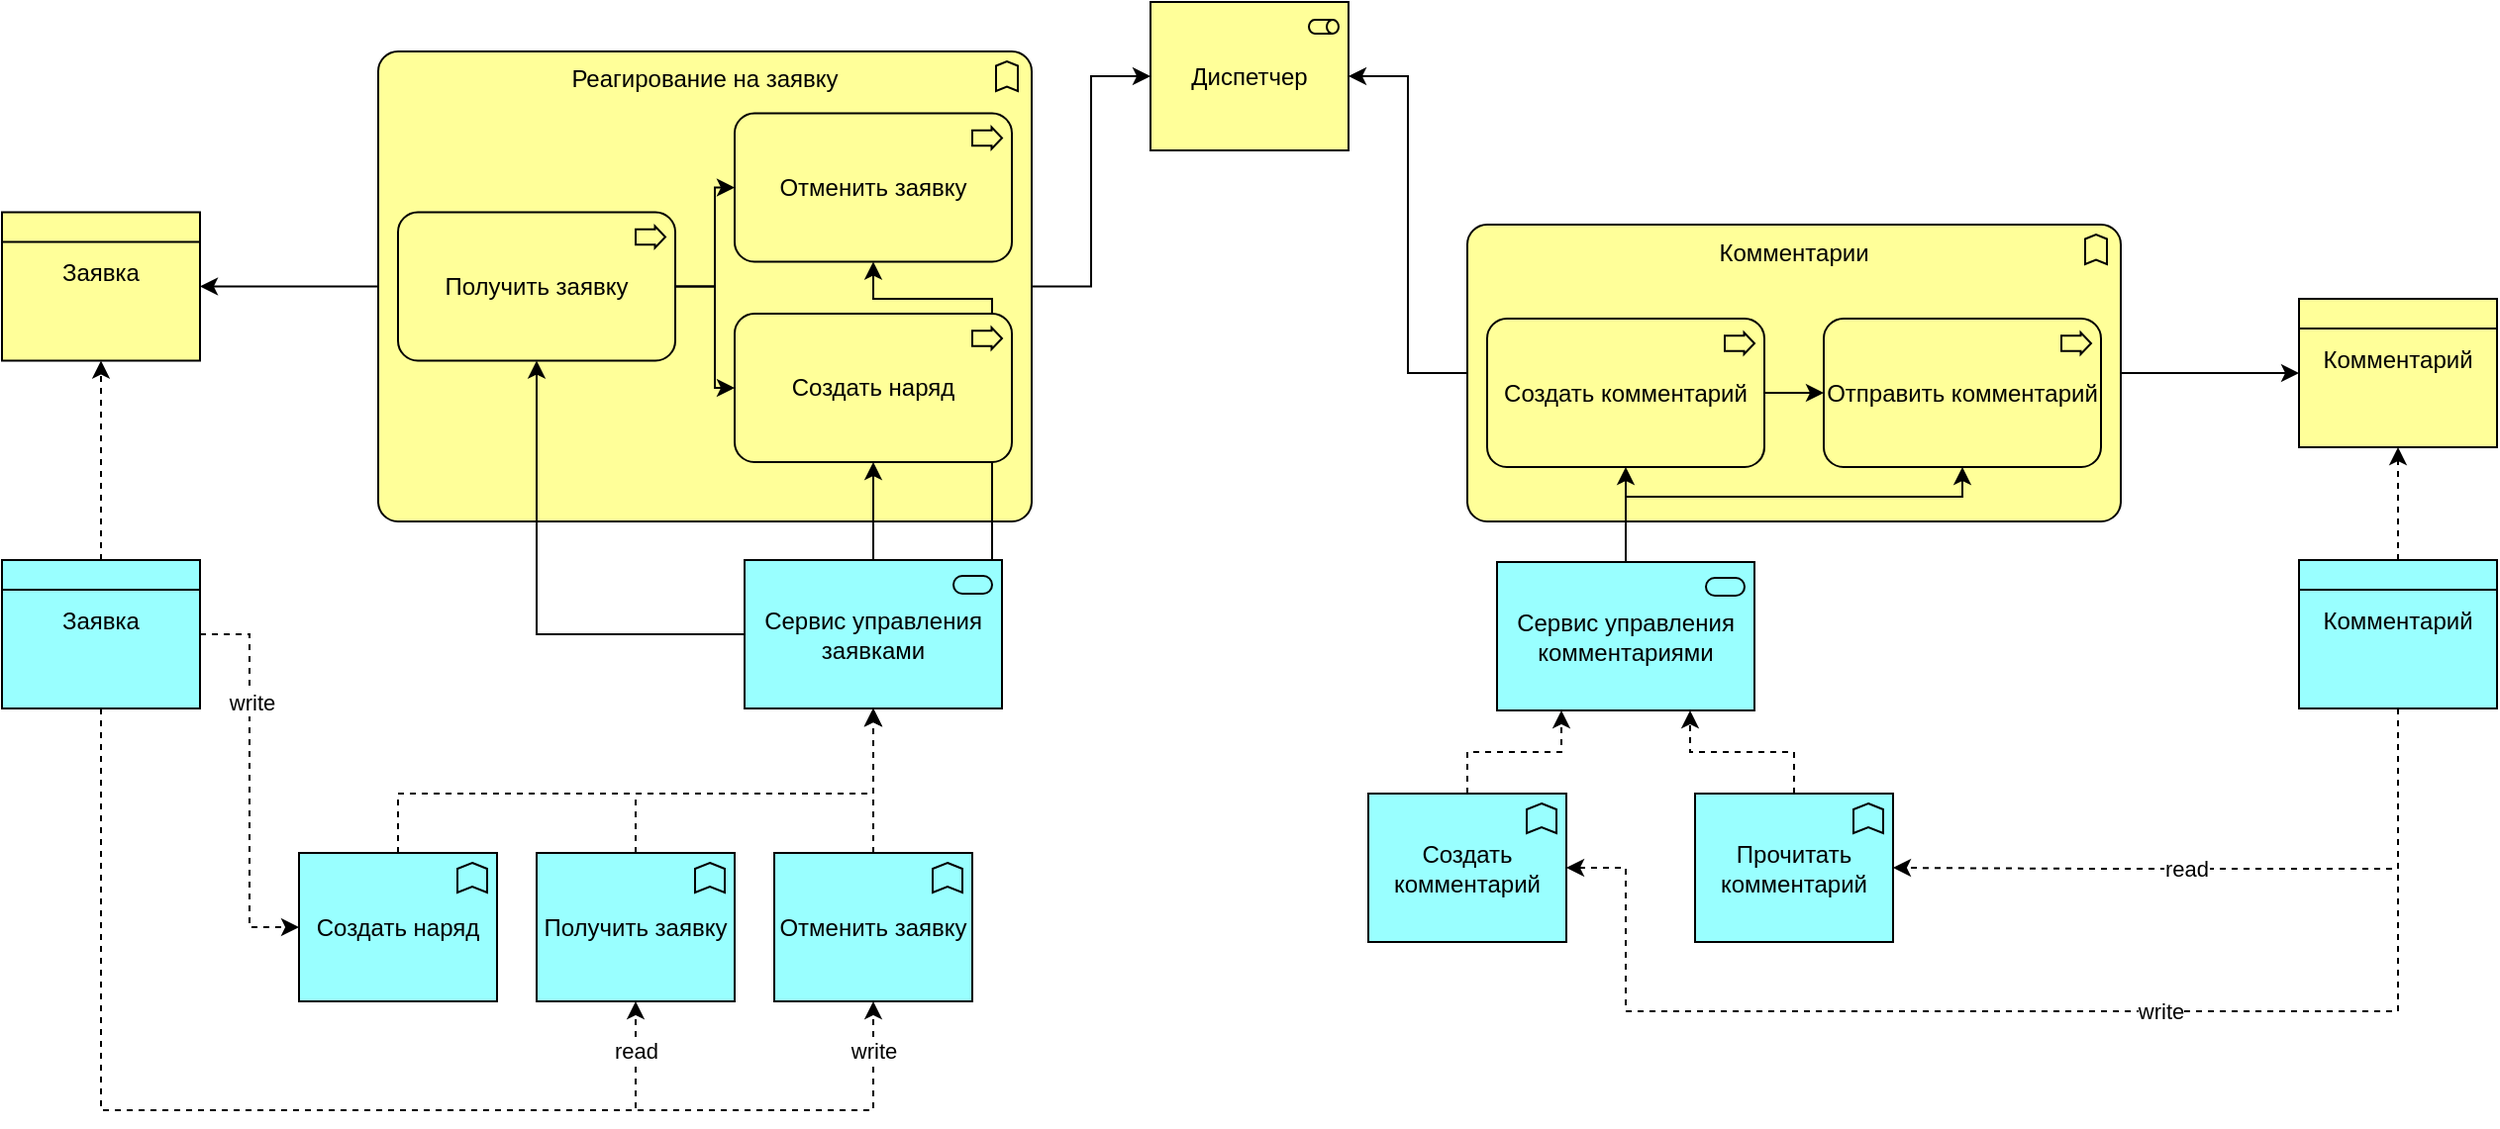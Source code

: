 <mxfile version="20.7.4" type="github">
  <diagram id="3hKTc_W_EMMtfc0N87kb" name="Page-1">
    <mxGraphModel dx="2074" dy="1116" grid="1" gridSize="10" guides="1" tooltips="1" connect="1" arrows="1" fold="1" page="1" pageScale="1" pageWidth="1920" pageHeight="1200" math="0" shadow="0">
      <root>
        <mxCell id="0" />
        <mxCell id="1" parent="0" />
        <mxCell id="nksqvRa2mpdeuNbnUIZ4-7" value="Диспетчер" style="html=1;outlineConnect=0;whiteSpace=wrap;fillColor=#ffff99;shape=mxgraph.archimate.application;appType=role" parent="1" vertex="1">
          <mxGeometry x="710" y="280" width="100" height="75" as="geometry" />
        </mxCell>
        <mxCell id="nksqvRa2mpdeuNbnUIZ4-43" style="edgeStyle=orthogonalEdgeStyle;rounded=0;orthogonalLoop=1;jettySize=auto;html=1;entryX=1;entryY=0.5;entryDx=0;entryDy=0;entryPerimeter=0;" parent="1" source="nksqvRa2mpdeuNbnUIZ4-8" target="nksqvRa2mpdeuNbnUIZ4-41" edge="1">
          <mxGeometry relative="1" as="geometry" />
        </mxCell>
        <mxCell id="nksqvRa2mpdeuNbnUIZ4-64" style="edgeStyle=orthogonalEdgeStyle;rounded=0;orthogonalLoop=1;jettySize=auto;html=1;entryX=0;entryY=0.5;entryDx=0;entryDy=0;entryPerimeter=0;" parent="1" source="nksqvRa2mpdeuNbnUIZ4-8" target="nksqvRa2mpdeuNbnUIZ4-7" edge="1">
          <mxGeometry relative="1" as="geometry" />
        </mxCell>
        <mxCell id="nksqvRa2mpdeuNbnUIZ4-8" value="Реагирование на заявку" style="html=1;outlineConnect=0;whiteSpace=wrap;fillColor=#ffff99;shape=mxgraph.archimate.business;busType=function;verticalAlign=top;" parent="1" vertex="1">
          <mxGeometry x="320" y="305" width="330" height="237.5" as="geometry" />
        </mxCell>
        <mxCell id="nksqvRa2mpdeuNbnUIZ4-15" style="edgeStyle=orthogonalEdgeStyle;rounded=0;orthogonalLoop=1;jettySize=auto;html=1;entryX=0;entryY=0.5;entryDx=0;entryDy=0;entryPerimeter=0;" parent="1" source="nksqvRa2mpdeuNbnUIZ4-9" target="nksqvRa2mpdeuNbnUIZ4-14" edge="1">
          <mxGeometry relative="1" as="geometry" />
        </mxCell>
        <mxCell id="nksqvRa2mpdeuNbnUIZ4-65" style="edgeStyle=orthogonalEdgeStyle;rounded=0;orthogonalLoop=1;jettySize=auto;html=1;entryX=1;entryY=0.5;entryDx=0;entryDy=0;entryPerimeter=0;" parent="1" source="nksqvRa2mpdeuNbnUIZ4-9" target="nksqvRa2mpdeuNbnUIZ4-7" edge="1">
          <mxGeometry relative="1" as="geometry" />
        </mxCell>
        <mxCell id="nksqvRa2mpdeuNbnUIZ4-9" value="Комментарии" style="html=1;outlineConnect=0;whiteSpace=wrap;fillColor=#ffff99;shape=mxgraph.archimate.business;busType=function;verticalAlign=top;" parent="1" vertex="1">
          <mxGeometry x="870" y="392.5" width="330" height="150" as="geometry" />
        </mxCell>
        <mxCell id="nksqvRa2mpdeuNbnUIZ4-28" style="edgeStyle=orthogonalEdgeStyle;rounded=0;orthogonalLoop=1;jettySize=auto;html=1;entryX=0.5;entryY=1;entryDx=0;entryDy=0;entryPerimeter=0;" parent="1" source="nksqvRa2mpdeuNbnUIZ4-10" target="nksqvRa2mpdeuNbnUIZ4-12" edge="1">
          <mxGeometry relative="1" as="geometry" />
        </mxCell>
        <mxCell id="nksqvRa2mpdeuNbnUIZ4-29" style="edgeStyle=orthogonalEdgeStyle;rounded=0;orthogonalLoop=1;jettySize=auto;html=1;entryX=0.5;entryY=1;entryDx=0;entryDy=0;entryPerimeter=0;" parent="1" source="nksqvRa2mpdeuNbnUIZ4-10" target="nksqvRa2mpdeuNbnUIZ4-13" edge="1">
          <mxGeometry relative="1" as="geometry">
            <Array as="points">
              <mxPoint x="950" y="530" />
              <mxPoint x="1120" y="530" />
            </Array>
          </mxGeometry>
        </mxCell>
        <mxCell id="nksqvRa2mpdeuNbnUIZ4-10" value="Сервис управления комментариями" style="html=1;outlineConnect=0;whiteSpace=wrap;fillColor=#99ffff;shape=mxgraph.archimate.application;appType=service" parent="1" vertex="1">
          <mxGeometry x="885" y="563" width="130" height="75" as="geometry" />
        </mxCell>
        <mxCell id="nksqvRa2mpdeuNbnUIZ4-34" style="edgeStyle=orthogonalEdgeStyle;rounded=0;orthogonalLoop=1;jettySize=auto;html=1;entryX=0;entryY=0.5;entryDx=0;entryDy=0;entryPerimeter=0;" parent="1" source="nksqvRa2mpdeuNbnUIZ4-12" target="nksqvRa2mpdeuNbnUIZ4-13" edge="1">
          <mxGeometry relative="1" as="geometry" />
        </mxCell>
        <mxCell id="nksqvRa2mpdeuNbnUIZ4-12" value="Создать комментарий" style="html=1;outlineConnect=0;whiteSpace=wrap;fillColor=#ffff99;shape=mxgraph.archimate.business;busType=process" parent="1" vertex="1">
          <mxGeometry x="880" y="440" width="140" height="75" as="geometry" />
        </mxCell>
        <mxCell id="nksqvRa2mpdeuNbnUIZ4-13" value="Отправить комментарий" style="html=1;outlineConnect=0;whiteSpace=wrap;fillColor=#ffff99;shape=mxgraph.archimate.business;busType=process" parent="1" vertex="1">
          <mxGeometry x="1050" y="440" width="140" height="75" as="geometry" />
        </mxCell>
        <mxCell id="nksqvRa2mpdeuNbnUIZ4-14" value="&lt;table cellpadding=&quot;0&quot; cellspacing=&quot;0&quot; style=&quot;font-size:1em;width:100%;height:100%;&quot;&gt;&lt;tbody&gt;&lt;tr style=&quot;height:20px;&quot;&gt;&lt;td&gt;&lt;/td&gt;&lt;/tr&gt;&lt;tr&gt;&lt;td valign=&quot;top&quot; style=&quot;padding:4px;&quot;&gt;Комментарий&lt;/td&gt;&lt;/tr&gt;&lt;/tbody&gt;&lt;/table&gt;" style="html=1;outlineConnect=0;whiteSpace=wrap;fillColor=#ffff99;shape=mxgraph.archimate.businessObject;overflow=fill;verticalAlign=middle;align=center;" parent="1" vertex="1">
          <mxGeometry x="1290" y="430" width="100" height="75" as="geometry" />
        </mxCell>
        <mxCell id="nksqvRa2mpdeuNbnUIZ4-23" style="edgeStyle=orthogonalEdgeStyle;rounded=0;orthogonalLoop=1;jettySize=auto;html=1;entryX=1;entryY=0.5;entryDx=0;entryDy=0;entryPerimeter=0;dashed=1;" parent="1" source="nksqvRa2mpdeuNbnUIZ4-16" target="nksqvRa2mpdeuNbnUIZ4-18" edge="1">
          <mxGeometry relative="1" as="geometry">
            <Array as="points">
              <mxPoint x="1340" y="718" />
              <mxPoint x="1188" y="718" />
            </Array>
          </mxGeometry>
        </mxCell>
        <mxCell id="nksqvRa2mpdeuNbnUIZ4-25" value="read" style="edgeLabel;html=1;align=center;verticalAlign=middle;resizable=0;points=[];" parent="nksqvRa2mpdeuNbnUIZ4-23" vertex="1" connectable="0">
          <mxGeometry x="0.118" y="3" relative="1" as="geometry">
            <mxPoint y="-3" as="offset" />
          </mxGeometry>
        </mxCell>
        <mxCell id="nksqvRa2mpdeuNbnUIZ4-24" style="edgeStyle=orthogonalEdgeStyle;rounded=0;orthogonalLoop=1;jettySize=auto;html=1;entryX=1;entryY=0.5;entryDx=0;entryDy=0;entryPerimeter=0;dashed=1;" parent="1" source="nksqvRa2mpdeuNbnUIZ4-16" target="nksqvRa2mpdeuNbnUIZ4-17" edge="1">
          <mxGeometry relative="1" as="geometry">
            <Array as="points">
              <mxPoint x="1340" y="790" />
              <mxPoint x="950" y="790" />
              <mxPoint x="950" y="718" />
            </Array>
          </mxGeometry>
        </mxCell>
        <mxCell id="nksqvRa2mpdeuNbnUIZ4-26" value="write" style="edgeLabel;html=1;align=center;verticalAlign=middle;resizable=0;points=[];" parent="nksqvRa2mpdeuNbnUIZ4-24" vertex="1" connectable="0">
          <mxGeometry x="-0.154" y="2" relative="1" as="geometry">
            <mxPoint y="-2" as="offset" />
          </mxGeometry>
        </mxCell>
        <mxCell id="nksqvRa2mpdeuNbnUIZ4-27" style="edgeStyle=orthogonalEdgeStyle;rounded=0;orthogonalLoop=1;jettySize=auto;html=1;entryX=0.5;entryY=1;entryDx=0;entryDy=0;entryPerimeter=0;dashed=1;" parent="1" source="nksqvRa2mpdeuNbnUIZ4-16" target="nksqvRa2mpdeuNbnUIZ4-14" edge="1">
          <mxGeometry relative="1" as="geometry" />
        </mxCell>
        <mxCell id="nksqvRa2mpdeuNbnUIZ4-16" value="&lt;table cellpadding=&quot;0&quot; cellspacing=&quot;0&quot; style=&quot;font-size:1em;width:100%;height:100%;&quot;&gt;&lt;tbody&gt;&lt;tr style=&quot;height:20px;&quot;&gt;&lt;td align=&quot;center&quot;&gt;&lt;/td&gt;&lt;/tr&gt;&lt;tr&gt;&lt;td valign=&quot;top&quot; style=&quot;padding:4px;&quot;&gt;Комментарий&lt;/td&gt;&lt;/tr&gt;&lt;/tbody&gt;&lt;/table&gt;" style="html=1;outlineConnect=0;whiteSpace=wrap;fillColor=#99ffff;shape=mxgraph.archimate.businessObject;overflow=fill" parent="1" vertex="1">
          <mxGeometry x="1290" y="562" width="100" height="75" as="geometry" />
        </mxCell>
        <mxCell id="nksqvRa2mpdeuNbnUIZ4-19" style="edgeStyle=orthogonalEdgeStyle;rounded=0;orthogonalLoop=1;jettySize=auto;html=1;entryX=0.25;entryY=1;entryDx=0;entryDy=0;entryPerimeter=0;dashed=1;" parent="1" source="nksqvRa2mpdeuNbnUIZ4-17" target="nksqvRa2mpdeuNbnUIZ4-10" edge="1">
          <mxGeometry relative="1" as="geometry" />
        </mxCell>
        <mxCell id="nksqvRa2mpdeuNbnUIZ4-17" value="Создать комментарий" style="html=1;outlineConnect=0;whiteSpace=wrap;fillColor=#99ffff;shape=mxgraph.archimate.application;appType=function" parent="1" vertex="1">
          <mxGeometry x="820" y="680" width="100" height="75" as="geometry" />
        </mxCell>
        <mxCell id="nksqvRa2mpdeuNbnUIZ4-20" style="edgeStyle=orthogonalEdgeStyle;rounded=0;orthogonalLoop=1;jettySize=auto;html=1;entryX=0.75;entryY=1;entryDx=0;entryDy=0;entryPerimeter=0;dashed=1;" parent="1" source="nksqvRa2mpdeuNbnUIZ4-18" target="nksqvRa2mpdeuNbnUIZ4-10" edge="1">
          <mxGeometry relative="1" as="geometry" />
        </mxCell>
        <mxCell id="nksqvRa2mpdeuNbnUIZ4-18" value="Прочитать комментарий" style="html=1;outlineConnect=0;whiteSpace=wrap;fillColor=#99ffff;shape=mxgraph.archimate.application;appType=function" parent="1" vertex="1">
          <mxGeometry x="985" y="680" width="100" height="75" as="geometry" />
        </mxCell>
        <mxCell id="nksqvRa2mpdeuNbnUIZ4-35" style="edgeStyle=orthogonalEdgeStyle;rounded=0;orthogonalLoop=1;jettySize=auto;html=1;" parent="1" source="nksqvRa2mpdeuNbnUIZ4-30" target="nksqvRa2mpdeuNbnUIZ4-31" edge="1">
          <mxGeometry relative="1" as="geometry" />
        </mxCell>
        <mxCell id="nksqvRa2mpdeuNbnUIZ4-36" style="edgeStyle=orthogonalEdgeStyle;rounded=0;orthogonalLoop=1;jettySize=auto;html=1;" parent="1" source="nksqvRa2mpdeuNbnUIZ4-30" target="nksqvRa2mpdeuNbnUIZ4-33" edge="1">
          <mxGeometry relative="1" as="geometry" />
        </mxCell>
        <mxCell id="nksqvRa2mpdeuNbnUIZ4-30" value="Получить заявку" style="html=1;outlineConnect=0;whiteSpace=wrap;fillColor=#ffff99;shape=mxgraph.archimate.business;busType=process" parent="1" vertex="1">
          <mxGeometry x="330" y="386.25" width="140" height="75" as="geometry" />
        </mxCell>
        <mxCell id="nksqvRa2mpdeuNbnUIZ4-31" value="Отменить заявку" style="html=1;outlineConnect=0;whiteSpace=wrap;fillColor=#ffff99;shape=mxgraph.archimate.business;busType=process" parent="1" vertex="1">
          <mxGeometry x="500" y="336.25" width="140" height="75" as="geometry" />
        </mxCell>
        <mxCell id="nksqvRa2mpdeuNbnUIZ4-37" style="edgeStyle=orthogonalEdgeStyle;rounded=0;orthogonalLoop=1;jettySize=auto;html=1;entryX=0.5;entryY=1;entryDx=0;entryDy=0;entryPerimeter=0;" parent="1" source="nksqvRa2mpdeuNbnUIZ4-32" target="nksqvRa2mpdeuNbnUIZ4-30" edge="1">
          <mxGeometry relative="1" as="geometry" />
        </mxCell>
        <mxCell id="nksqvRa2mpdeuNbnUIZ4-38" style="edgeStyle=orthogonalEdgeStyle;rounded=0;orthogonalLoop=1;jettySize=auto;html=1;entryX=0.5;entryY=1;entryDx=0;entryDy=0;entryPerimeter=0;" parent="1" source="nksqvRa2mpdeuNbnUIZ4-32" target="nksqvRa2mpdeuNbnUIZ4-33" edge="1">
          <mxGeometry relative="1" as="geometry" />
        </mxCell>
        <mxCell id="nksqvRa2mpdeuNbnUIZ4-39" style="edgeStyle=orthogonalEdgeStyle;rounded=0;orthogonalLoop=1;jettySize=auto;html=1;" parent="1" source="nksqvRa2mpdeuNbnUIZ4-32" target="nksqvRa2mpdeuNbnUIZ4-31" edge="1">
          <mxGeometry relative="1" as="geometry">
            <Array as="points">
              <mxPoint x="630" y="430" />
              <mxPoint x="570" y="430" />
            </Array>
          </mxGeometry>
        </mxCell>
        <mxCell id="nksqvRa2mpdeuNbnUIZ4-32" value="Сервис управления заявками" style="html=1;outlineConnect=0;whiteSpace=wrap;fillColor=#99ffff;shape=mxgraph.archimate.application;appType=service" parent="1" vertex="1">
          <mxGeometry x="505" y="562" width="130" height="75" as="geometry" />
        </mxCell>
        <mxCell id="nksqvRa2mpdeuNbnUIZ4-33" value="Создать наряд" style="html=1;outlineConnect=0;whiteSpace=wrap;fillColor=#ffff99;shape=mxgraph.archimate.business;busType=process" parent="1" vertex="1">
          <mxGeometry x="500" y="437.5" width="140" height="75" as="geometry" />
        </mxCell>
        <mxCell id="nksqvRa2mpdeuNbnUIZ4-41" value="&lt;table cellpadding=&quot;0&quot; cellspacing=&quot;0&quot; style=&quot;font-size:1em;width:100%;height:100%;&quot;&gt;&lt;tbody&gt;&lt;tr style=&quot;height:20px;&quot;&gt;&lt;td&gt;&lt;/td&gt;&lt;/tr&gt;&lt;tr&gt;&lt;td valign=&quot;top&quot; style=&quot;padding:4px;&quot;&gt;Заявка&lt;/td&gt;&lt;/tr&gt;&lt;/tbody&gt;&lt;/table&gt;" style="html=1;outlineConnect=0;whiteSpace=wrap;fillColor=#ffff99;shape=mxgraph.archimate.businessObject;overflow=fill;verticalAlign=middle;align=center;" parent="1" vertex="1">
          <mxGeometry x="130" y="386.25" width="100" height="75" as="geometry" />
        </mxCell>
        <mxCell id="nksqvRa2mpdeuNbnUIZ4-50" style="edgeStyle=orthogonalEdgeStyle;rounded=0;orthogonalLoop=1;jettySize=auto;html=1;dashed=1;" parent="1" source="nksqvRa2mpdeuNbnUIZ4-42" target="nksqvRa2mpdeuNbnUIZ4-41" edge="1">
          <mxGeometry relative="1" as="geometry" />
        </mxCell>
        <mxCell id="nksqvRa2mpdeuNbnUIZ4-52" style="edgeStyle=orthogonalEdgeStyle;rounded=0;orthogonalLoop=1;jettySize=auto;html=1;entryX=0.5;entryY=1;entryDx=0;entryDy=0;entryPerimeter=0;dashed=1;" parent="1" source="nksqvRa2mpdeuNbnUIZ4-42" target="nksqvRa2mpdeuNbnUIZ4-45" edge="1">
          <mxGeometry relative="1" as="geometry">
            <Array as="points">
              <mxPoint x="180" y="840" />
              <mxPoint x="450" y="840" />
            </Array>
          </mxGeometry>
        </mxCell>
        <mxCell id="nksqvRa2mpdeuNbnUIZ4-53" style="edgeStyle=orthogonalEdgeStyle;rounded=0;orthogonalLoop=1;jettySize=auto;html=1;entryX=0.5;entryY=1;entryDx=0;entryDy=0;entryPerimeter=0;dashed=1;" parent="1" source="nksqvRa2mpdeuNbnUIZ4-42" target="nksqvRa2mpdeuNbnUIZ4-46" edge="1">
          <mxGeometry relative="1" as="geometry">
            <Array as="points">
              <mxPoint x="180" y="840" />
              <mxPoint x="570" y="840" />
            </Array>
          </mxGeometry>
        </mxCell>
        <mxCell id="nksqvRa2mpdeuNbnUIZ4-54" value="read" style="edgeLabel;html=1;align=center;verticalAlign=middle;resizable=0;points=[];" parent="nksqvRa2mpdeuNbnUIZ4-53" vertex="1" connectable="0">
          <mxGeometry x="-0.065" y="2" relative="1" as="geometry">
            <mxPoint x="170" y="-28" as="offset" />
          </mxGeometry>
        </mxCell>
        <mxCell id="nksqvRa2mpdeuNbnUIZ4-55" value="write" style="edgeLabel;html=1;align=center;verticalAlign=middle;resizable=0;points=[];" parent="nksqvRa2mpdeuNbnUIZ4-53" vertex="1" connectable="0">
          <mxGeometry x="0.659" y="-2" relative="1" as="geometry">
            <mxPoint x="55" y="-32" as="offset" />
          </mxGeometry>
        </mxCell>
        <mxCell id="nksqvRa2mpdeuNbnUIZ4-57" style="edgeStyle=orthogonalEdgeStyle;rounded=0;orthogonalLoop=1;jettySize=auto;html=1;entryX=0;entryY=0.5;entryDx=0;entryDy=0;entryPerimeter=0;dashed=1;" parent="1" source="nksqvRa2mpdeuNbnUIZ4-42" target="nksqvRa2mpdeuNbnUIZ4-44" edge="1">
          <mxGeometry relative="1" as="geometry" />
        </mxCell>
        <mxCell id="nksqvRa2mpdeuNbnUIZ4-58" value="write" style="edgeLabel;html=1;align=center;verticalAlign=middle;resizable=0;points=[];" parent="nksqvRa2mpdeuNbnUIZ4-57" vertex="1" connectable="0">
          <mxGeometry x="-0.399" y="1" relative="1" as="geometry">
            <mxPoint as="offset" />
          </mxGeometry>
        </mxCell>
        <mxCell id="nksqvRa2mpdeuNbnUIZ4-42" value="&lt;table cellpadding=&quot;0&quot; cellspacing=&quot;0&quot; style=&quot;font-size:1em;width:100%;height:100%;&quot;&gt;&lt;tbody&gt;&lt;tr style=&quot;height:20px;&quot;&gt;&lt;td align=&quot;center&quot;&gt;&lt;/td&gt;&lt;/tr&gt;&lt;tr&gt;&lt;td valign=&quot;top&quot; style=&quot;padding:4px;&quot;&gt;Заявка&lt;/td&gt;&lt;/tr&gt;&lt;/tbody&gt;&lt;/table&gt;" style="html=1;outlineConnect=0;whiteSpace=wrap;fillColor=#99ffff;shape=mxgraph.archimate.businessObject;overflow=fill" parent="1" vertex="1">
          <mxGeometry x="130" y="562" width="100" height="75" as="geometry" />
        </mxCell>
        <mxCell id="nksqvRa2mpdeuNbnUIZ4-47" style="edgeStyle=orthogonalEdgeStyle;rounded=0;orthogonalLoop=1;jettySize=auto;html=1;exitX=0.5;exitY=0;exitDx=0;exitDy=0;exitPerimeter=0;dashed=1;" parent="1" source="nksqvRa2mpdeuNbnUIZ4-44" target="nksqvRa2mpdeuNbnUIZ4-32" edge="1">
          <mxGeometry relative="1" as="geometry">
            <Array as="points">
              <mxPoint x="330" y="680" />
              <mxPoint x="570" y="680" />
            </Array>
          </mxGeometry>
        </mxCell>
        <mxCell id="nksqvRa2mpdeuNbnUIZ4-44" value="Создать наряд" style="html=1;outlineConnect=0;whiteSpace=wrap;fillColor=#99ffff;shape=mxgraph.archimate.application;appType=function" parent="1" vertex="1">
          <mxGeometry x="280" y="710" width="100" height="75" as="geometry" />
        </mxCell>
        <mxCell id="nksqvRa2mpdeuNbnUIZ4-49" style="edgeStyle=orthogonalEdgeStyle;rounded=0;orthogonalLoop=1;jettySize=auto;html=1;entryX=0.5;entryY=1;entryDx=0;entryDy=0;entryPerimeter=0;dashed=1;" parent="1" source="nksqvRa2mpdeuNbnUIZ4-45" target="nksqvRa2mpdeuNbnUIZ4-32" edge="1">
          <mxGeometry relative="1" as="geometry">
            <Array as="points">
              <mxPoint x="450" y="680" />
              <mxPoint x="570" y="680" />
            </Array>
          </mxGeometry>
        </mxCell>
        <mxCell id="nksqvRa2mpdeuNbnUIZ4-45" value="Получить заявку" style="html=1;outlineConnect=0;whiteSpace=wrap;fillColor=#99ffff;shape=mxgraph.archimate.application;appType=function" parent="1" vertex="1">
          <mxGeometry x="400" y="710" width="100" height="75" as="geometry" />
        </mxCell>
        <mxCell id="nksqvRa2mpdeuNbnUIZ4-48" style="edgeStyle=orthogonalEdgeStyle;rounded=0;orthogonalLoop=1;jettySize=auto;html=1;entryX=0.5;entryY=1;entryDx=0;entryDy=0;entryPerimeter=0;dashed=1;" parent="1" source="nksqvRa2mpdeuNbnUIZ4-46" target="nksqvRa2mpdeuNbnUIZ4-32" edge="1">
          <mxGeometry relative="1" as="geometry" />
        </mxCell>
        <mxCell id="nksqvRa2mpdeuNbnUIZ4-46" value="Отменить заявку" style="html=1;outlineConnect=0;whiteSpace=wrap;fillColor=#99ffff;shape=mxgraph.archimate.application;appType=function" parent="1" vertex="1">
          <mxGeometry x="520" y="710" width="100" height="75" as="geometry" />
        </mxCell>
      </root>
    </mxGraphModel>
  </diagram>
</mxfile>

